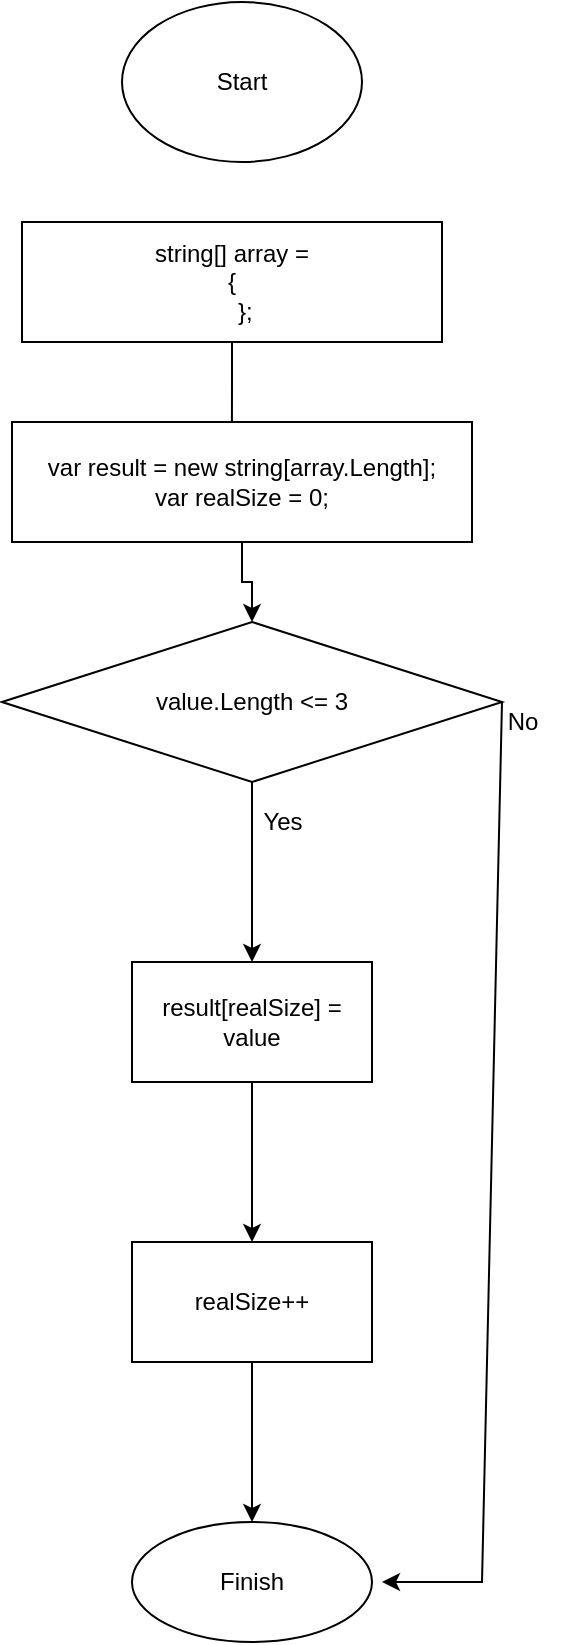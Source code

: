 <mxfile version="20.5.3" type="device"><diagram id="diFYb5k_tQuVn0a1tgfL" name="Страница 1"><mxGraphModel dx="1102" dy="535" grid="1" gridSize="10" guides="1" tooltips="1" connect="1" arrows="1" fold="1" page="1" pageScale="1" pageWidth="827" pageHeight="1169" math="0" shadow="0"><root><mxCell id="0"/><mxCell id="1" parent="0"/><mxCell id="5LYPxgvP4pDLDeGmJis6-1" value="Start" style="ellipse;whiteSpace=wrap;html=1;" vertex="1" parent="1"><mxGeometry x="200" y="30" width="120" height="80" as="geometry"/></mxCell><mxCell id="5LYPxgvP4pDLDeGmJis6-16" style="edgeStyle=orthogonalEdgeStyle;rounded=0;orthogonalLoop=1;jettySize=auto;html=1;entryX=0.478;entryY=0.167;entryDx=0;entryDy=0;entryPerimeter=0;" edge="1" parent="1" source="5LYPxgvP4pDLDeGmJis6-2" target="5LYPxgvP4pDLDeGmJis6-3"><mxGeometry relative="1" as="geometry"/></mxCell><mxCell id="5LYPxgvP4pDLDeGmJis6-2" value="&lt;div&gt;string[] array =&lt;/div&gt;&lt;div&gt;{&lt;/div&gt;&lt;div&gt;&amp;nbsp; &amp;nbsp; &lt;span style=&quot;background-color: initial;&quot;&gt;};&lt;/span&gt;&lt;/div&gt;" style="rounded=0;whiteSpace=wrap;html=1;" vertex="1" parent="1"><mxGeometry x="150" y="140" width="210" height="60" as="geometry"/></mxCell><mxCell id="5LYPxgvP4pDLDeGmJis6-15" style="edgeStyle=orthogonalEdgeStyle;rounded=0;orthogonalLoop=1;jettySize=auto;html=1;exitX=0.5;exitY=1;exitDx=0;exitDy=0;entryX=0.5;entryY=0;entryDx=0;entryDy=0;" edge="1" parent="1" source="5LYPxgvP4pDLDeGmJis6-3" target="5LYPxgvP4pDLDeGmJis6-4"><mxGeometry relative="1" as="geometry"/></mxCell><mxCell id="5LYPxgvP4pDLDeGmJis6-3" value="&lt;div&gt;var result = new string[array.Length];&lt;/div&gt;&lt;div&gt;var realSize = 0;&lt;/div&gt;" style="rounded=0;whiteSpace=wrap;html=1;" vertex="1" parent="1"><mxGeometry x="145" y="240" width="230" height="60" as="geometry"/></mxCell><mxCell id="5LYPxgvP4pDLDeGmJis6-6" value="" style="edgeStyle=orthogonalEdgeStyle;rounded=0;orthogonalLoop=1;jettySize=auto;html=1;" edge="1" parent="1" source="5LYPxgvP4pDLDeGmJis6-4" target="5LYPxgvP4pDLDeGmJis6-5"><mxGeometry relative="1" as="geometry"/></mxCell><mxCell id="5LYPxgvP4pDLDeGmJis6-4" value="value.Length &amp;lt;= 3" style="rhombus;whiteSpace=wrap;html=1;" vertex="1" parent="1"><mxGeometry x="140" y="340" width="250" height="80" as="geometry"/></mxCell><mxCell id="5LYPxgvP4pDLDeGmJis6-8" value="" style="edgeStyle=orthogonalEdgeStyle;rounded=0;orthogonalLoop=1;jettySize=auto;html=1;" edge="1" parent="1" source="5LYPxgvP4pDLDeGmJis6-5" target="5LYPxgvP4pDLDeGmJis6-7"><mxGeometry relative="1" as="geometry"/></mxCell><mxCell id="5LYPxgvP4pDLDeGmJis6-5" value="result[realSize] = value" style="whiteSpace=wrap;html=1;" vertex="1" parent="1"><mxGeometry x="205" y="510" width="120" height="60" as="geometry"/></mxCell><mxCell id="5LYPxgvP4pDLDeGmJis6-10" value="" style="edgeStyle=orthogonalEdgeStyle;rounded=0;orthogonalLoop=1;jettySize=auto;html=1;" edge="1" parent="1" source="5LYPxgvP4pDLDeGmJis6-7" target="5LYPxgvP4pDLDeGmJis6-9"><mxGeometry relative="1" as="geometry"/></mxCell><mxCell id="5LYPxgvP4pDLDeGmJis6-7" value="realSize++" style="whiteSpace=wrap;html=1;" vertex="1" parent="1"><mxGeometry x="205" y="650" width="120" height="60" as="geometry"/></mxCell><mxCell id="5LYPxgvP4pDLDeGmJis6-9" value="Finish" style="ellipse;whiteSpace=wrap;html=1;" vertex="1" parent="1"><mxGeometry x="205" y="790" width="120" height="60" as="geometry"/></mxCell><mxCell id="5LYPxgvP4pDLDeGmJis6-11" value="" style="endArrow=classic;html=1;rounded=0;exitX=1;exitY=0.5;exitDx=0;exitDy=0;" edge="1" parent="1" source="5LYPxgvP4pDLDeGmJis6-4"><mxGeometry width="50" height="50" relative="1" as="geometry"><mxPoint x="390" y="390" as="sourcePoint"/><mxPoint x="330" y="820" as="targetPoint"/><Array as="points"><mxPoint x="380" y="820"/></Array></mxGeometry></mxCell><mxCell id="5LYPxgvP4pDLDeGmJis6-12" value="Yes" style="text;html=1;align=center;verticalAlign=middle;resizable=0;points=[];autosize=1;strokeColor=none;fillColor=none;" vertex="1" parent="1"><mxGeometry x="260" y="425" width="40" height="30" as="geometry"/></mxCell><mxCell id="5LYPxgvP4pDLDeGmJis6-13" value="No" style="text;html=1;align=center;verticalAlign=middle;resizable=0;points=[];autosize=1;strokeColor=none;fillColor=none;" vertex="1" parent="1"><mxGeometry x="380" y="375" width="40" height="30" as="geometry"/></mxCell></root></mxGraphModel></diagram></mxfile>